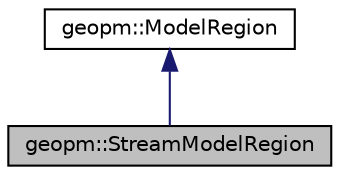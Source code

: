 digraph "geopm::StreamModelRegion"
{
  edge [fontname="Helvetica",fontsize="10",labelfontname="Helvetica",labelfontsize="10"];
  node [fontname="Helvetica",fontsize="10",shape=record];
  Node0 [label="geopm::StreamModelRegion",height=0.2,width=0.4,color="black", fillcolor="grey75", style="filled", fontcolor="black"];
  Node1 -> Node0 [dir="back",color="midnightblue",fontsize="10",style="solid",fontname="Helvetica"];
  Node1 [label="geopm::ModelRegion",height=0.2,width=0.4,color="black", fillcolor="white", style="filled",URL="$classgeopm_1_1_model_region.html"];
}
